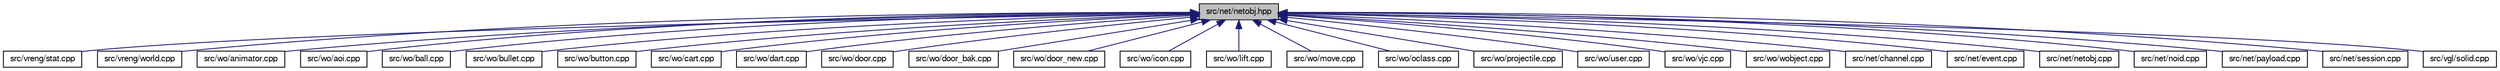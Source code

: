 digraph "src/net/netobj.hpp"
{
 // LATEX_PDF_SIZE
  bgcolor="transparent";
  edge [fontname="FreeSans",fontsize="10",labelfontname="FreeSans",labelfontsize="10"];
  node [fontname="FreeSans",fontsize="10",shape=record];
  Node1 [label="src/net/netobj.hpp",height=0.2,width=0.4,color="black", fillcolor="grey75", style="filled", fontcolor="black",tooltip=" "];
  Node1 -> Node2 [dir="back",color="midnightblue",fontsize="10",style="solid",fontname="FreeSans"];
  Node2 [label="src/vreng/stat.cpp",height=0.2,width=0.4,color="black",URL="$a00104.html",tooltip=" "];
  Node1 -> Node3 [dir="back",color="midnightblue",fontsize="10",style="solid",fontname="FreeSans"];
  Node3 [label="src/vreng/world.cpp",height=0.2,width=0.4,color="black",URL="$a00146.html",tooltip=" "];
  Node1 -> Node4 [dir="back",color="midnightblue",fontsize="10",style="solid",fontname="FreeSans"];
  Node4 [label="src/wo/animator.cpp",height=0.2,width=0.4,color="black",URL="$a00278.html",tooltip=" "];
  Node1 -> Node5 [dir="back",color="midnightblue",fontsize="10",style="solid",fontname="FreeSans"];
  Node5 [label="src/wo/aoi.cpp",height=0.2,width=0.4,color="black",URL="$a00290.html",tooltip=" "];
  Node1 -> Node6 [dir="back",color="midnightblue",fontsize="10",style="solid",fontname="FreeSans"];
  Node6 [label="src/wo/ball.cpp",height=0.2,width=0.4,color="black",URL="$a00302.html",tooltip=" "];
  Node1 -> Node7 [dir="back",color="midnightblue",fontsize="10",style="solid",fontname="FreeSans"];
  Node7 [label="src/wo/bullet.cpp",height=0.2,width=0.4,color="black",URL="$a00332.html",tooltip=" "];
  Node1 -> Node8 [dir="back",color="midnightblue",fontsize="10",style="solid",fontname="FreeSans"];
  Node8 [label="src/wo/button.cpp",height=0.2,width=0.4,color="black",URL="$a00344.html",tooltip=" "];
  Node1 -> Node9 [dir="back",color="midnightblue",fontsize="10",style="solid",fontname="FreeSans"];
  Node9 [label="src/wo/cart.cpp",height=0.2,width=0.4,color="black",URL="$a00356.html",tooltip=" "];
  Node1 -> Node10 [dir="back",color="midnightblue",fontsize="10",style="solid",fontname="FreeSans"];
  Node10 [label="src/wo/dart.cpp",height=0.2,width=0.4,color="black",URL="$a00395.html",tooltip=" "];
  Node1 -> Node11 [dir="back",color="midnightblue",fontsize="10",style="solid",fontname="FreeSans"];
  Node11 [label="src/wo/door.cpp",height=0.2,width=0.4,color="black",URL="$a00407.html",tooltip=" "];
  Node1 -> Node12 [dir="back",color="midnightblue",fontsize="10",style="solid",fontname="FreeSans"];
  Node12 [label="src/wo/door_bak.cpp",height=0.2,width=0.4,color="black",URL="$a00413.html",tooltip=" "];
  Node1 -> Node13 [dir="back",color="midnightblue",fontsize="10",style="solid",fontname="FreeSans"];
  Node13 [label="src/wo/door_new.cpp",height=0.2,width=0.4,color="black",URL="$a00419.html",tooltip=" "];
  Node1 -> Node14 [dir="back",color="midnightblue",fontsize="10",style="solid",fontname="FreeSans"];
  Node14 [label="src/wo/icon.cpp",height=0.2,width=0.4,color="black",URL="$a00545.html",tooltip=" "];
  Node1 -> Node15 [dir="back",color="midnightblue",fontsize="10",style="solid",fontname="FreeSans"];
  Node15 [label="src/wo/lift.cpp",height=0.2,width=0.4,color="black",URL="$a00557.html",tooltip=" "];
  Node1 -> Node16 [dir="back",color="midnightblue",fontsize="10",style="solid",fontname="FreeSans"];
  Node16 [label="src/wo/move.cpp",height=0.2,width=0.4,color="black",URL="$a00593.html",tooltip=" "];
  Node1 -> Node17 [dir="back",color="midnightblue",fontsize="10",style="solid",fontname="FreeSans"];
  Node17 [label="src/wo/oclass.cpp",height=0.2,width=0.4,color="black",URL="$a00623.html",tooltip=" "];
  Node1 -> Node18 [dir="back",color="midnightblue",fontsize="10",style="solid",fontname="FreeSans"];
  Node18 [label="src/wo/projectile.cpp",height=0.2,width=0.4,color="black",URL="$a00653.html",tooltip=" "];
  Node1 -> Node19 [dir="back",color="midnightblue",fontsize="10",style="solid",fontname="FreeSans"];
  Node19 [label="src/wo/user.cpp",height=0.2,width=0.4,color="black",URL="$a00785.html",tooltip=" "];
  Node1 -> Node20 [dir="back",color="midnightblue",fontsize="10",style="solid",fontname="FreeSans"];
  Node20 [label="src/wo/vjc.cpp",height=0.2,width=0.4,color="black",URL="$a00791.html",tooltip=" "];
  Node1 -> Node21 [dir="back",color="midnightblue",fontsize="10",style="solid",fontname="FreeSans"];
  Node21 [label="src/wo/wobject.cpp",height=0.2,width=0.4,color="black",URL="$a00863.html",tooltip=" "];
  Node1 -> Node22 [dir="back",color="midnightblue",fontsize="10",style="solid",fontname="FreeSans"];
  Node22 [label="src/net/channel.cpp",height=0.2,width=0.4,color="black",URL="$a00869.html",tooltip=" "];
  Node1 -> Node23 [dir="back",color="midnightblue",fontsize="10",style="solid",fontname="FreeSans"];
  Node23 [label="src/net/event.cpp",height=0.2,width=0.4,color="black",URL="$a00875.html",tooltip=" "];
  Node1 -> Node24 [dir="back",color="midnightblue",fontsize="10",style="solid",fontname="FreeSans"];
  Node24 [label="src/net/netobj.cpp",height=0.2,width=0.4,color="black",URL="$a00881.html",tooltip=" "];
  Node1 -> Node25 [dir="back",color="midnightblue",fontsize="10",style="solid",fontname="FreeSans"];
  Node25 [label="src/net/noid.cpp",height=0.2,width=0.4,color="black",URL="$a00893.html",tooltip=" "];
  Node1 -> Node26 [dir="back",color="midnightblue",fontsize="10",style="solid",fontname="FreeSans"];
  Node26 [label="src/net/payload.cpp",height=0.2,width=0.4,color="black",URL="$a00899.html",tooltip=" "];
  Node1 -> Node27 [dir="back",color="midnightblue",fontsize="10",style="solid",fontname="FreeSans"];
  Node27 [label="src/net/session.cpp",height=0.2,width=0.4,color="black",URL="$a00917.html",tooltip=" "];
  Node1 -> Node28 [dir="back",color="midnightblue",fontsize="10",style="solid",fontname="FreeSans"];
  Node28 [label="src/vgl/solid.cpp",height=0.2,width=0.4,color="black",URL="$a00995.html",tooltip=" "];
}
